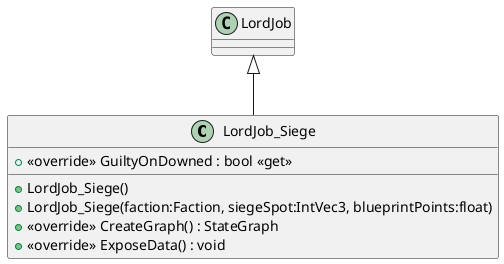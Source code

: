 @startuml
class LordJob_Siege {
    + <<override>> GuiltyOnDowned : bool <<get>>
    + LordJob_Siege()
    + LordJob_Siege(faction:Faction, siegeSpot:IntVec3, blueprintPoints:float)
    + <<override>> CreateGraph() : StateGraph
    + <<override>> ExposeData() : void
}
LordJob <|-- LordJob_Siege
@enduml
